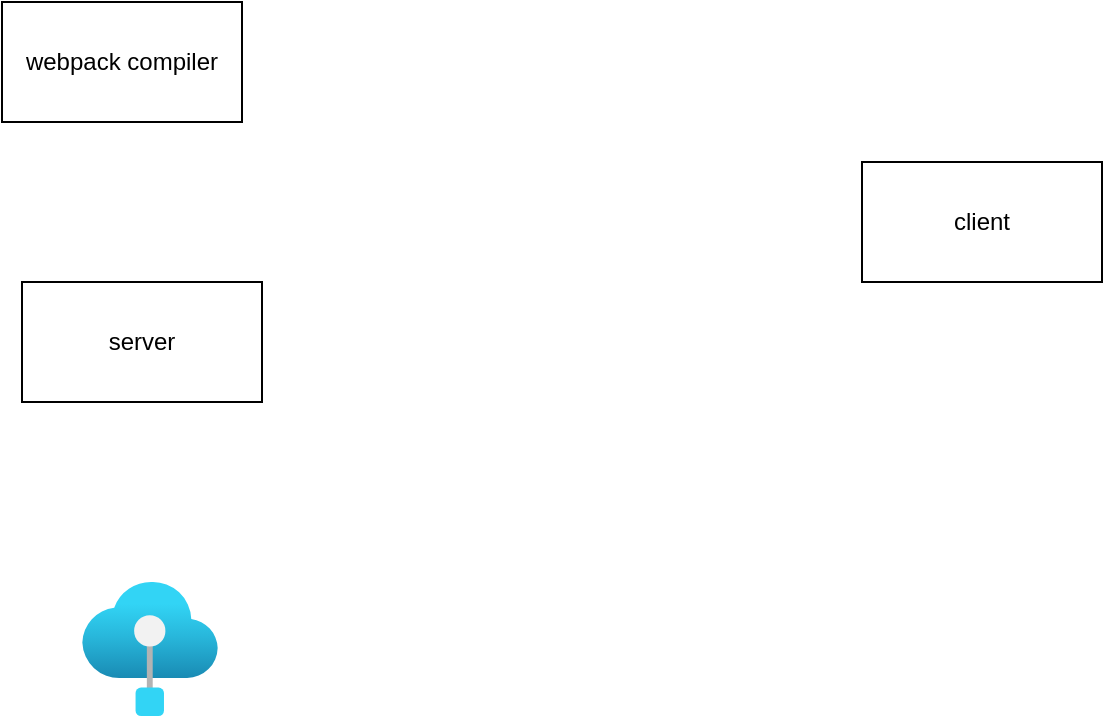 <mxfile version="14.1.4" type="github">
  <diagram id="t6K7e2A5DxA8Q9QG1Hty" name="Page-1">
    <mxGraphModel dx="1298" dy="834" grid="1" gridSize="10" guides="1" tooltips="1" connect="1" arrows="1" fold="1" page="1" pageScale="1" pageWidth="827" pageHeight="1169" math="0" shadow="0">
      <root>
        <mxCell id="0" />
        <mxCell id="1" parent="0" />
        <mxCell id="hFjzLXXYWiRsOhctmAie-1" value="server" style="rounded=0;whiteSpace=wrap;html=1;" vertex="1" parent="1">
          <mxGeometry x="110" y="230" width="120" height="60" as="geometry" />
        </mxCell>
        <mxCell id="hFjzLXXYWiRsOhctmAie-2" value="client" style="rounded=0;whiteSpace=wrap;html=1;" vertex="1" parent="1">
          <mxGeometry x="530" y="170" width="120" height="60" as="geometry" />
        </mxCell>
        <mxCell id="hFjzLXXYWiRsOhctmAie-3" value="webpack compiler" style="rounded=0;whiteSpace=wrap;html=1;" vertex="1" parent="1">
          <mxGeometry x="100" y="90" width="120" height="60" as="geometry" />
        </mxCell>
        <mxCell id="hFjzLXXYWiRsOhctmAie-4" value="" style="aspect=fixed;html=1;points=[];align=center;image;fontSize=12;image=img/lib/azure2/preview/IoT_Edge.svg;" vertex="1" parent="1">
          <mxGeometry x="140" y="380" width="68" height="67" as="geometry" />
        </mxCell>
      </root>
    </mxGraphModel>
  </diagram>
</mxfile>
